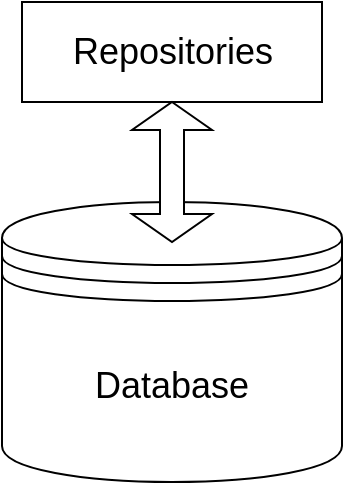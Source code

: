 <mxfile>
    <diagram id="ZMB-NqUYSggqPqZoWpW4" name="Page-1">
        <mxGraphModel dx="861" dy="604" grid="1" gridSize="10" guides="1" tooltips="1" connect="1" arrows="1" fold="1" page="1" pageScale="1" pageWidth="850" pageHeight="1100" math="0" shadow="0">
            <root>
                <mxCell id="0"/>
                <mxCell id="1" parent="0"/>
                <mxCell id="2" value="Repositories" style="html=1;fontSize=18;" vertex="1" parent="1">
                    <mxGeometry x="330" y="240" width="150" height="50" as="geometry"/>
                </mxCell>
                <mxCell id="3" value="Database" style="shape=datastore;whiteSpace=wrap;html=1;fontSize=18;" vertex="1" parent="1">
                    <mxGeometry x="320" y="340" width="170" height="140" as="geometry"/>
                </mxCell>
                <mxCell id="4" value="" style="shape=doubleArrow;direction=south;whiteSpace=wrap;html=1;fontSize=18;" vertex="1" parent="1">
                    <mxGeometry x="385" y="290" width="40" height="70" as="geometry"/>
                </mxCell>
            </root>
        </mxGraphModel>
    </diagram>
</mxfile>